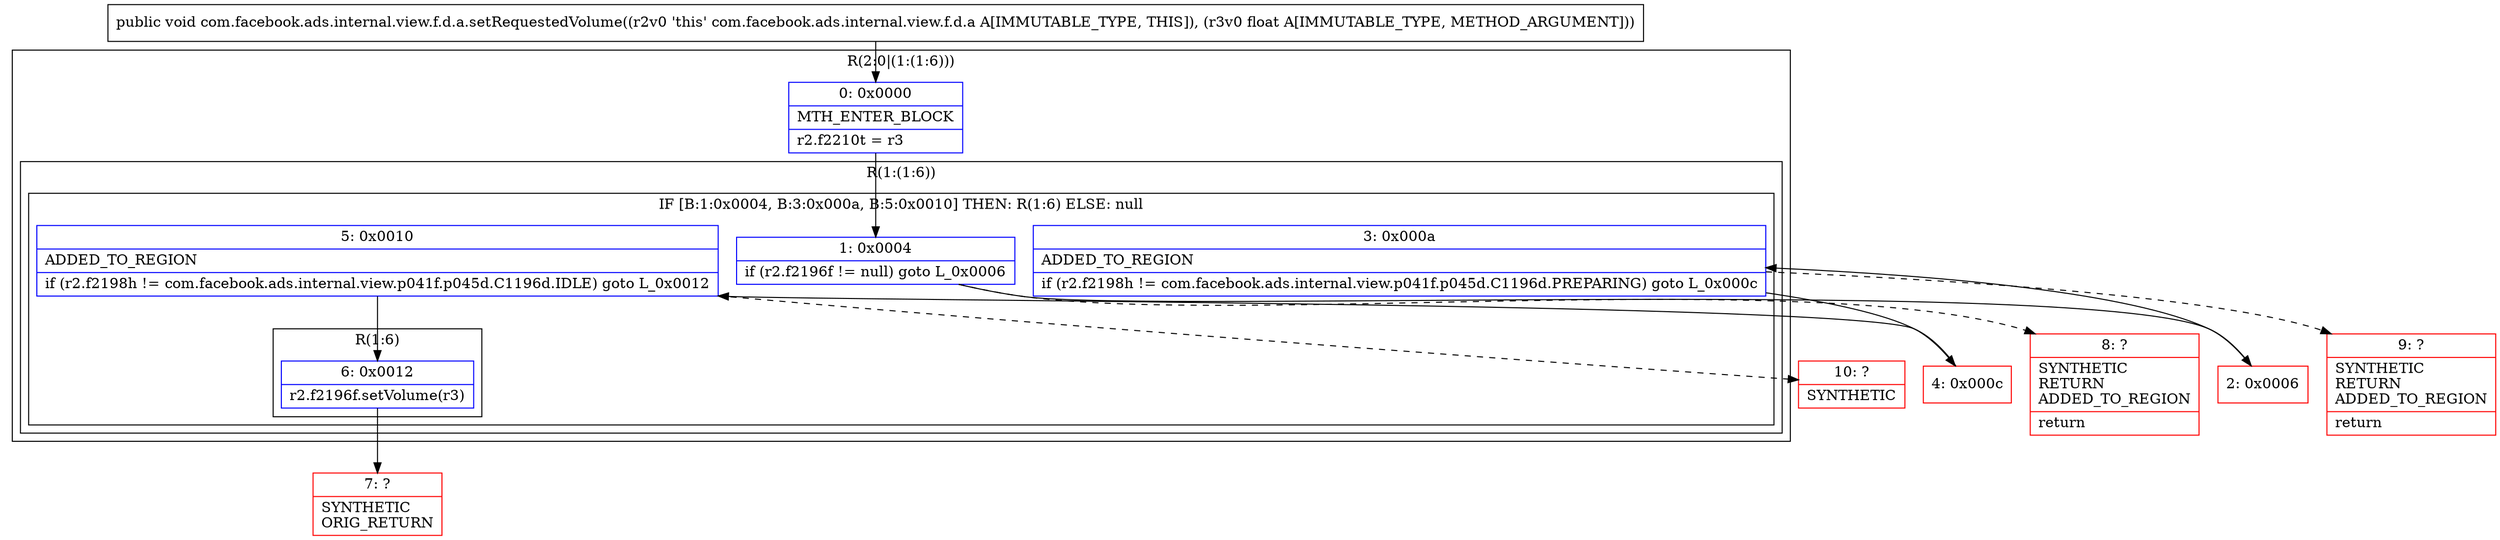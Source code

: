 digraph "CFG forcom.facebook.ads.internal.view.f.d.a.setRequestedVolume(F)V" {
subgraph cluster_Region_1876082856 {
label = "R(2:0|(1:(1:6)))";
node [shape=record,color=blue];
Node_0 [shape=record,label="{0\:\ 0x0000|MTH_ENTER_BLOCK\l|r2.f2210t = r3\l}"];
subgraph cluster_Region_1618655474 {
label = "R(1:(1:6))";
node [shape=record,color=blue];
subgraph cluster_IfRegion_1500284016 {
label = "IF [B:1:0x0004, B:3:0x000a, B:5:0x0010] THEN: R(1:6) ELSE: null";
node [shape=record,color=blue];
Node_1 [shape=record,label="{1\:\ 0x0004|if (r2.f2196f != null) goto L_0x0006\l}"];
Node_3 [shape=record,label="{3\:\ 0x000a|ADDED_TO_REGION\l|if (r2.f2198h != com.facebook.ads.internal.view.p041f.p045d.C1196d.PREPARING) goto L_0x000c\l}"];
Node_5 [shape=record,label="{5\:\ 0x0010|ADDED_TO_REGION\l|if (r2.f2198h != com.facebook.ads.internal.view.p041f.p045d.C1196d.IDLE) goto L_0x0012\l}"];
subgraph cluster_Region_1313883092 {
label = "R(1:6)";
node [shape=record,color=blue];
Node_6 [shape=record,label="{6\:\ 0x0012|r2.f2196f.setVolume(r3)\l}"];
}
}
}
}
Node_2 [shape=record,color=red,label="{2\:\ 0x0006}"];
Node_4 [shape=record,color=red,label="{4\:\ 0x000c}"];
Node_7 [shape=record,color=red,label="{7\:\ ?|SYNTHETIC\lORIG_RETURN\l}"];
Node_8 [shape=record,color=red,label="{8\:\ ?|SYNTHETIC\lRETURN\lADDED_TO_REGION\l|return\l}"];
Node_9 [shape=record,color=red,label="{9\:\ ?|SYNTHETIC\lRETURN\lADDED_TO_REGION\l|return\l}"];
Node_10 [shape=record,color=red,label="{10\:\ ?|SYNTHETIC\l}"];
MethodNode[shape=record,label="{public void com.facebook.ads.internal.view.f.d.a.setRequestedVolume((r2v0 'this' com.facebook.ads.internal.view.f.d.a A[IMMUTABLE_TYPE, THIS]), (r3v0 float A[IMMUTABLE_TYPE, METHOD_ARGUMENT])) }"];
MethodNode -> Node_0;
Node_0 -> Node_1;
Node_1 -> Node_2;
Node_1 -> Node_8[style=dashed];
Node_3 -> Node_4;
Node_3 -> Node_9[style=dashed];
Node_5 -> Node_6;
Node_5 -> Node_10[style=dashed];
Node_6 -> Node_7;
Node_2 -> Node_3;
Node_4 -> Node_5;
}

